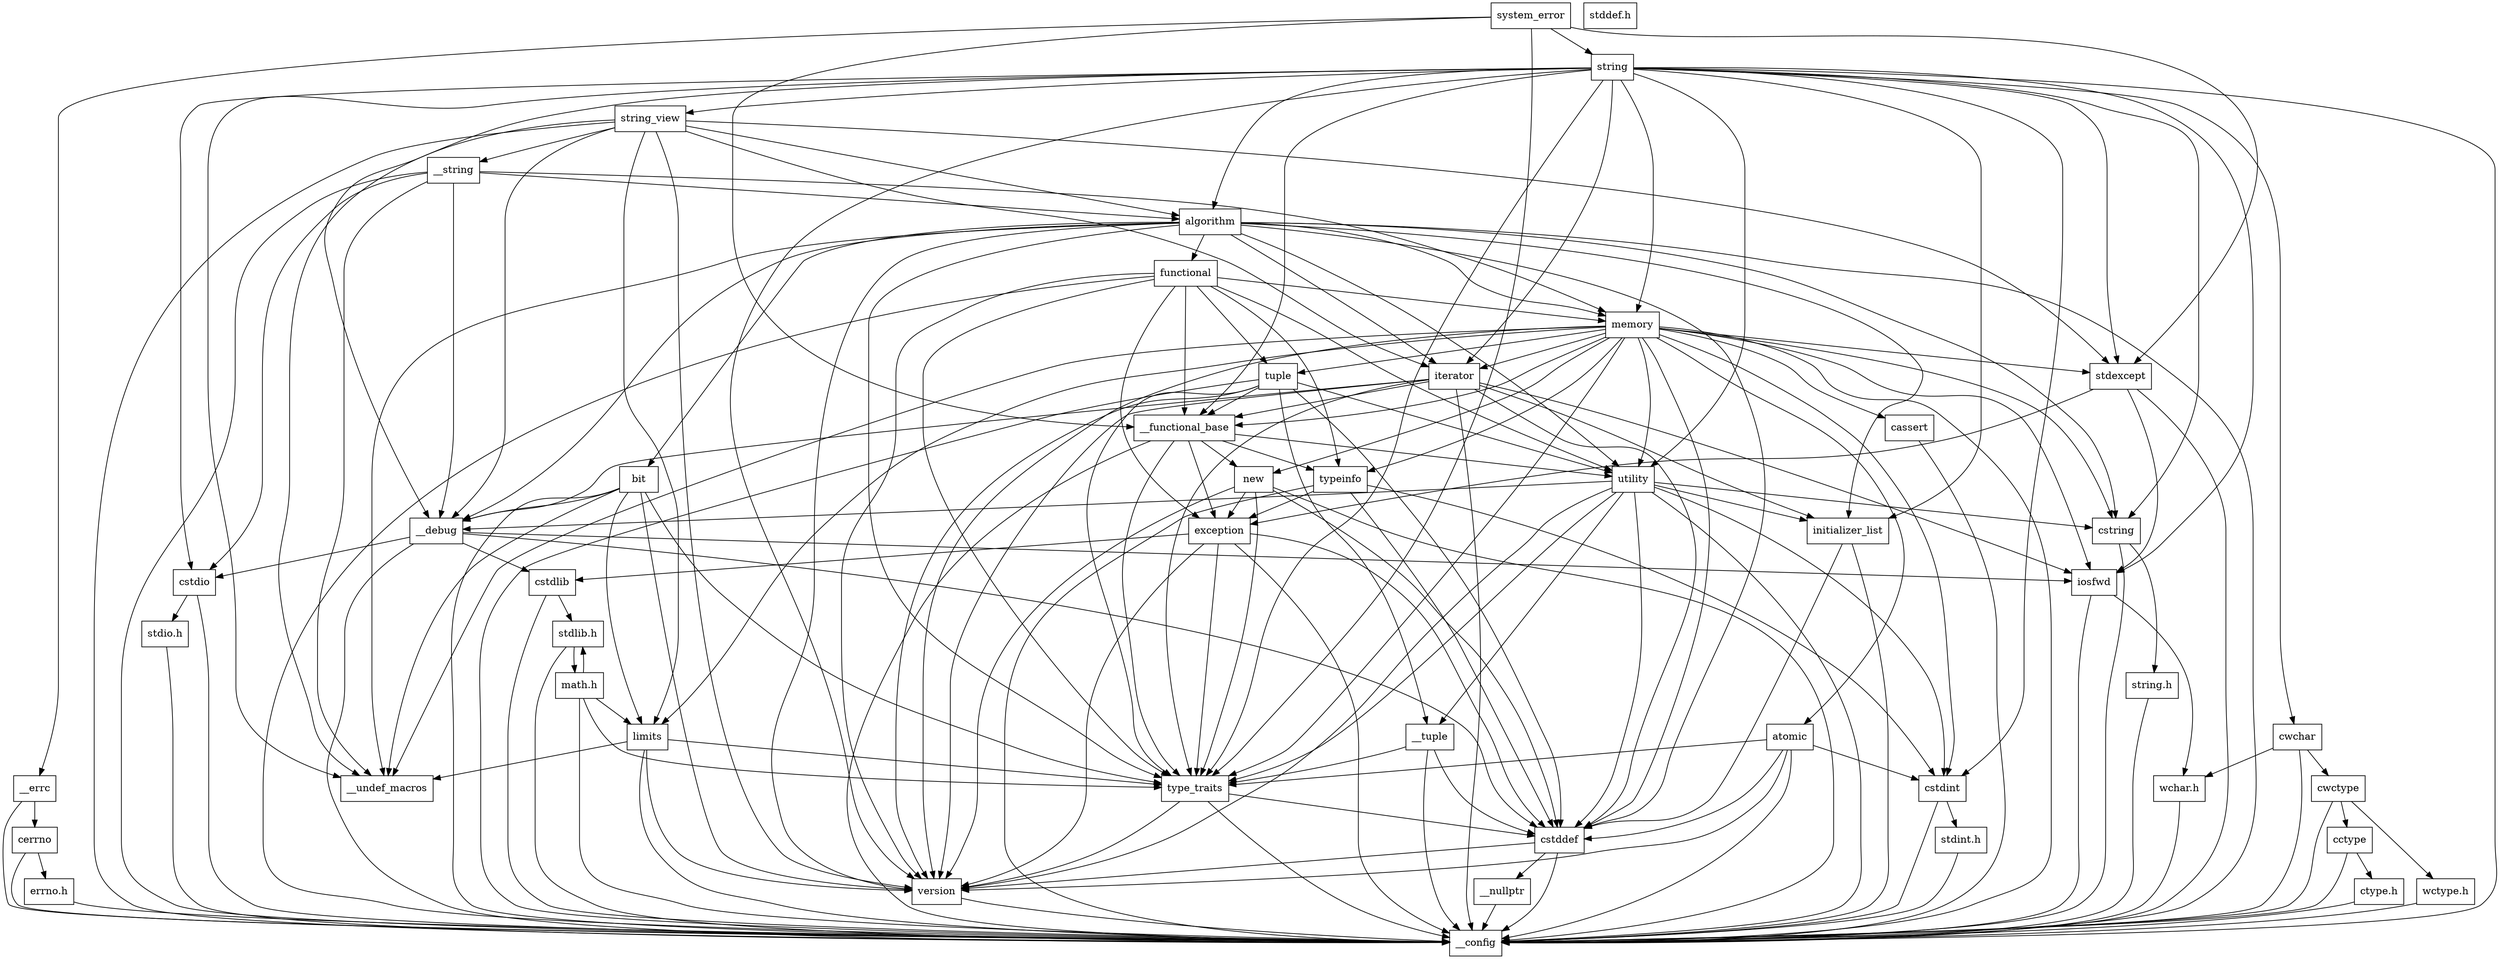digraph "dependencies" {
  header_1 [ shape="box", label="system_error"];
  header_2 [ shape="box", label="__errc"];
  header_3 [ shape="box", label="__config"];
  header_12 [ shape="box", label="cerrno"];
  header_13 [ shape="box", label="errno.h"];
  header_21 [ shape="box", label="type_traits"];
  header_22 [ shape="box", label="cstddef"];
  header_23 [ shape="box", label="version"];
  header_26 [ shape="box", label="__nullptr"];
  header_27 [ shape="box", label="stdexcept"];
  header_28 [ shape="box", label="exception"];
  header_29 [ shape="box", label="cstdlib"];
  header_30 [ shape="box", label="stdlib.h"];
  header_33 [ shape="box", label="stddef.h"];
  header_64 [ shape="box", label="math.h"];
  header_76 [ shape="box", label="limits"];
  header_77 [ shape="box", label="__undef_macros"];
  header_78 [ shape="box", label="iosfwd"];
  header_79 [ shape="box", label="wchar.h"];
  header_88 [ shape="box", label="__functional_base"];
  header_89 [ shape="box", label="typeinfo"];
  header_90 [ shape="box", label="cstdint"];
  header_91 [ shape="box", label="stdint.h"];
  header_95 [ shape="box", label="new"];
  header_96 [ shape="box", label="utility"];
  header_97 [ shape="box", label="__tuple"];
  header_98 [ shape="box", label="initializer_list"];
  header_99 [ shape="box", label="cstring"];
  header_100 [ shape="box", label="string.h"];
  header_103 [ shape="box", label="__debug"];
  header_104 [ shape="box", label="cstdio"];
  header_105 [ shape="box", label="stdio.h"];
  header_114 [ shape="box", label="string"];
  header_115 [ shape="box", label="string_view"];
  header_116 [ shape="box", label="__string"];
  header_117 [ shape="box", label="algorithm"];
  header_118 [ shape="box", label="memory"];
  header_119 [ shape="box", label="iterator"];
  header_120 [ shape="box", label="tuple"];
  header_121 [ shape="box", label="cassert"];
  header_123 [ shape="box", label="atomic"];
  header_124 [ shape="box", label="functional"];
  header_125 [ shape="box", label="bit"];
  header_126 [ shape="box", label="cwchar"];
  header_127 [ shape="box", label="cwctype"];
  header_128 [ shape="box", label="cctype"];
  header_129 [ shape="box", label="ctype.h"];
  header_131 [ shape="box", label="wctype.h"];
  header_90 -> header_3;
  header_90 -> header_91;
  header_30 -> header_3;
  header_30 -> header_64;
  header_78 -> header_3;
  header_78 -> header_79;
  header_123 -> header_3;
  header_123 -> header_22;
  header_123 -> header_90;
  header_123 -> header_21;
  header_123 -> header_23;
  header_76 -> header_3;
  header_76 -> header_21;
  header_76 -> header_77;
  header_76 -> header_23;
  header_124 -> header_3;
  header_124 -> header_21;
  header_124 -> header_89;
  header_124 -> header_28;
  header_124 -> header_118;
  header_124 -> header_120;
  header_124 -> header_96;
  header_124 -> header_23;
  header_124 -> header_88;
  header_2 -> header_3;
  header_2 -> header_12;
  header_96 -> header_3;
  header_96 -> header_97;
  header_96 -> header_21;
  header_96 -> header_98;
  header_96 -> header_22;
  header_96 -> header_99;
  header_96 -> header_90;
  header_96 -> header_23;
  header_96 -> header_103;
  header_64 -> header_3;
  header_64 -> header_30;
  header_64 -> header_21;
  header_64 -> header_76;
  header_79 -> header_3;
  header_88 -> header_3;
  header_88 -> header_21;
  header_88 -> header_89;
  header_88 -> header_28;
  header_88 -> header_95;
  header_88 -> header_96;
  header_97 -> header_3;
  header_97 -> header_22;
  header_97 -> header_21;
  header_129 -> header_3;
  header_119 -> header_3;
  header_119 -> header_78;
  header_119 -> header_88;
  header_119 -> header_21;
  header_119 -> header_22;
  header_119 -> header_98;
  header_119 -> header_23;
  header_119 -> header_103;
  header_29 -> header_3;
  header_29 -> header_30;
  header_12 -> header_3;
  header_12 -> header_13;
  header_121 -> header_3;
  header_117 -> header_3;
  header_117 -> header_98;
  header_117 -> header_21;
  header_117 -> header_99;
  header_117 -> header_96;
  header_117 -> header_118;
  header_117 -> header_124;
  header_117 -> header_119;
  header_117 -> header_22;
  header_117 -> header_125;
  header_117 -> header_23;
  header_117 -> header_103;
  header_117 -> header_77;
  header_21 -> header_3;
  header_21 -> header_22;
  header_21 -> header_23;
  header_98 -> header_3;
  header_98 -> header_22;
  header_126 -> header_3;
  header_126 -> header_127;
  header_126 -> header_79;
  header_104 -> header_3;
  header_104 -> header_105;
  header_22 -> header_3;
  header_22 -> header_23;
  header_22 -> header_26;
  header_120 -> header_3;
  header_120 -> header_97;
  header_120 -> header_22;
  header_120 -> header_21;
  header_120 -> header_88;
  header_120 -> header_96;
  header_120 -> header_23;
  header_103 -> header_3;
  header_103 -> header_78;
  header_103 -> header_29;
  header_103 -> header_104;
  header_103 -> header_22;
  header_23 -> header_3;
  header_99 -> header_3;
  header_99 -> header_100;
  header_127 -> header_3;
  header_127 -> header_128;
  header_127 -> header_131;
  header_13 -> header_3;
  header_28 -> header_3;
  header_28 -> header_22;
  header_28 -> header_29;
  header_28 -> header_21;
  header_28 -> header_23;
  header_1 -> header_2;
  header_1 -> header_21;
  header_1 -> header_27;
  header_1 -> header_88;
  header_1 -> header_114;
  header_95 -> header_3;
  header_95 -> header_28;
  header_95 -> header_21;
  header_95 -> header_22;
  header_95 -> header_23;
  header_105 -> header_3;
  header_100 -> header_3;
  header_116 -> header_3;
  header_116 -> header_117;
  header_116 -> header_104;
  header_116 -> header_118;
  header_116 -> header_103;
  header_116 -> header_77;
  header_27 -> header_3;
  header_27 -> header_28;
  header_27 -> header_78;
  header_89 -> header_3;
  header_89 -> header_28;
  header_89 -> header_22;
  header_89 -> header_90;
  header_125 -> header_3;
  header_125 -> header_76;
  header_125 -> header_21;
  header_125 -> header_23;
  header_125 -> header_103;
  header_125 -> header_77;
  header_26 -> header_3;
  header_91 -> header_3;
  header_131 -> header_3;
  header_114 -> header_3;
  header_114 -> header_115;
  header_114 -> header_78;
  header_114 -> header_99;
  header_114 -> header_104;
  header_114 -> header_126;
  header_114 -> header_117;
  header_114 -> header_119;
  header_114 -> header_96;
  header_114 -> header_118;
  header_114 -> header_27;
  header_114 -> header_21;
  header_114 -> header_98;
  header_114 -> header_88;
  header_114 -> header_23;
  header_114 -> header_90;
  header_114 -> header_103;
  header_114 -> header_77;
  header_128 -> header_3;
  header_128 -> header_129;
  header_118 -> header_3;
  header_118 -> header_21;
  header_118 -> header_89;
  header_118 -> header_22;
  header_118 -> header_90;
  header_118 -> header_95;
  header_118 -> header_96;
  header_118 -> header_76;
  header_118 -> header_119;
  header_118 -> header_88;
  header_118 -> header_78;
  header_118 -> header_120;
  header_118 -> header_27;
  header_118 -> header_99;
  header_118 -> header_121;
  header_118 -> header_123;
  header_118 -> header_23;
  header_118 -> header_77;
  header_115 -> header_3;
  header_115 -> header_116;
  header_115 -> header_117;
  header_115 -> header_119;
  header_115 -> header_76;
  header_115 -> header_27;
  header_115 -> header_23;
  header_115 -> header_103;
  header_115 -> header_77;
}